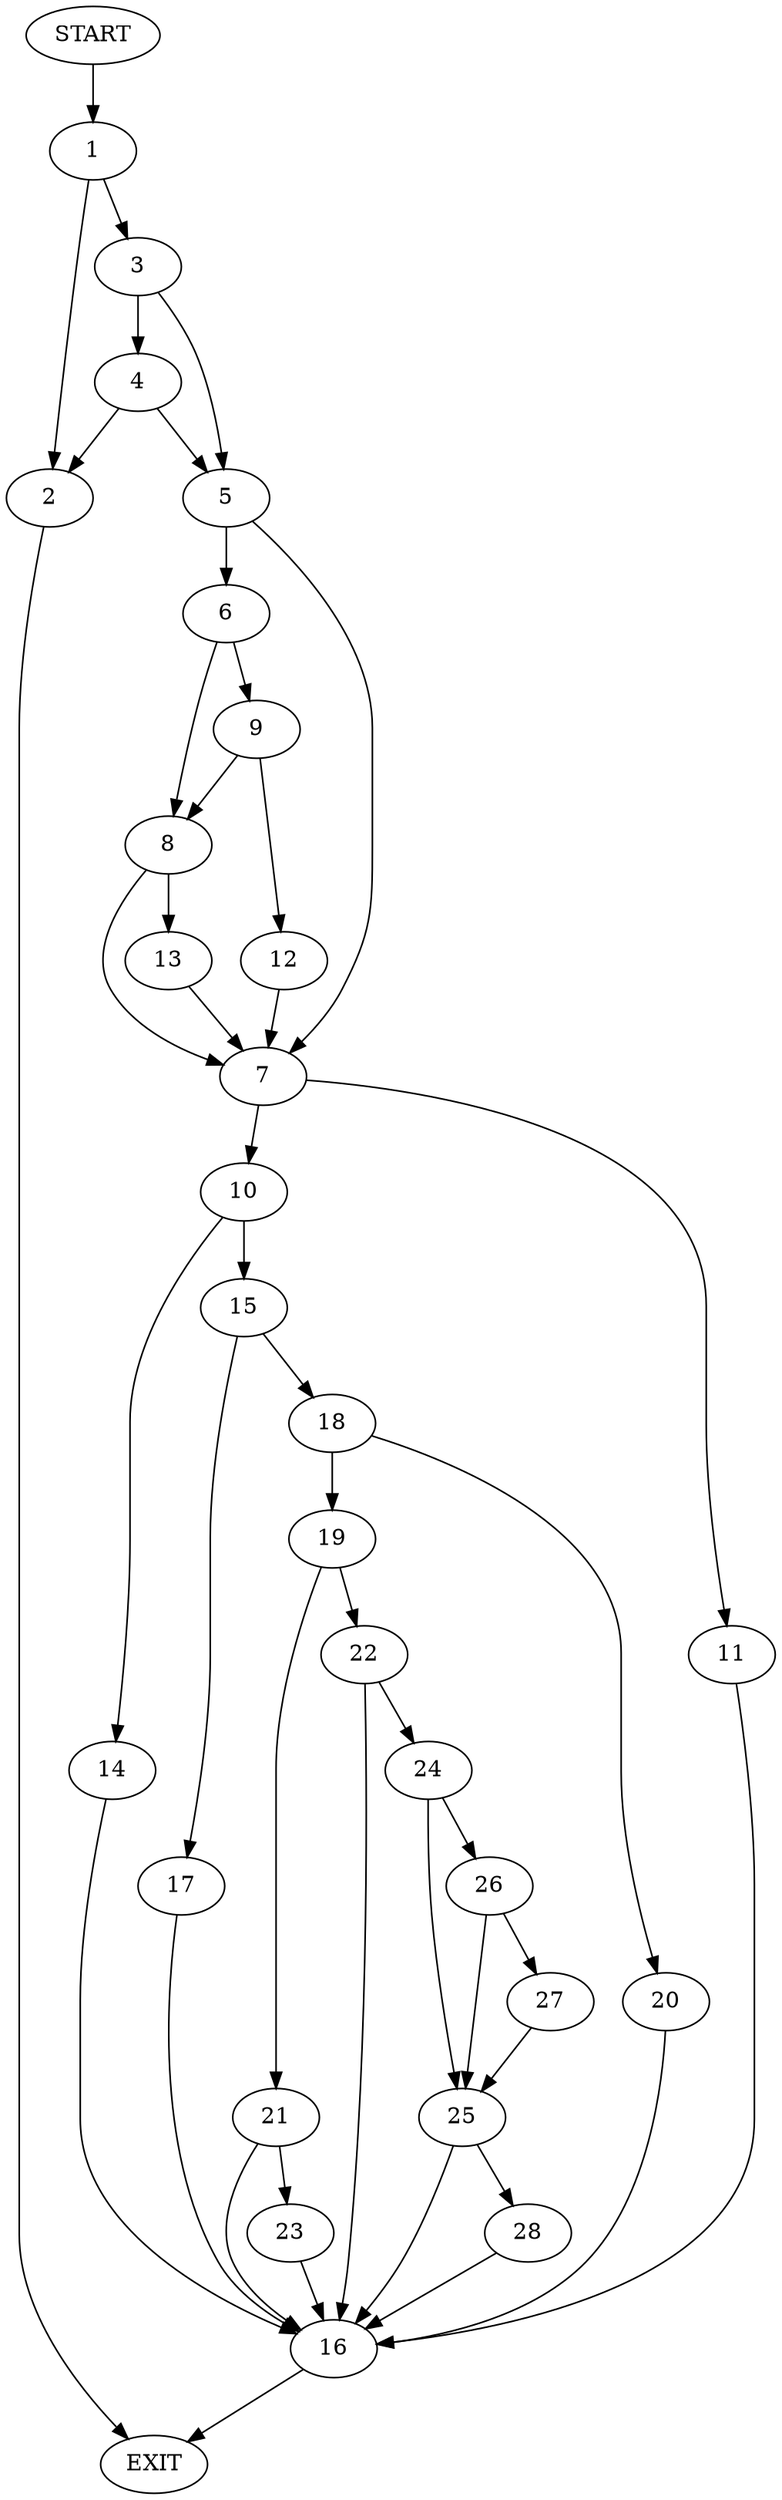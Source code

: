 digraph {
0 [label="START"]
29 [label="EXIT"]
0 -> 1
1 -> 2
1 -> 3
3 -> 4
3 -> 5
2 -> 29
4 -> 2
4 -> 5
5 -> 6
5 -> 7
6 -> 8
6 -> 9
7 -> 10
7 -> 11
9 -> 8
9 -> 12
8 -> 13
8 -> 7
12 -> 7
13 -> 7
10 -> 14
10 -> 15
11 -> 16
16 -> 29
14 -> 16
15 -> 17
15 -> 18
17 -> 16
18 -> 19
18 -> 20
19 -> 21
19 -> 22
20 -> 16
21 -> 16
21 -> 23
22 -> 24
22 -> 16
23 -> 16
24 -> 25
24 -> 26
26 -> 25
26 -> 27
25 -> 16
25 -> 28
27 -> 25
28 -> 16
}
